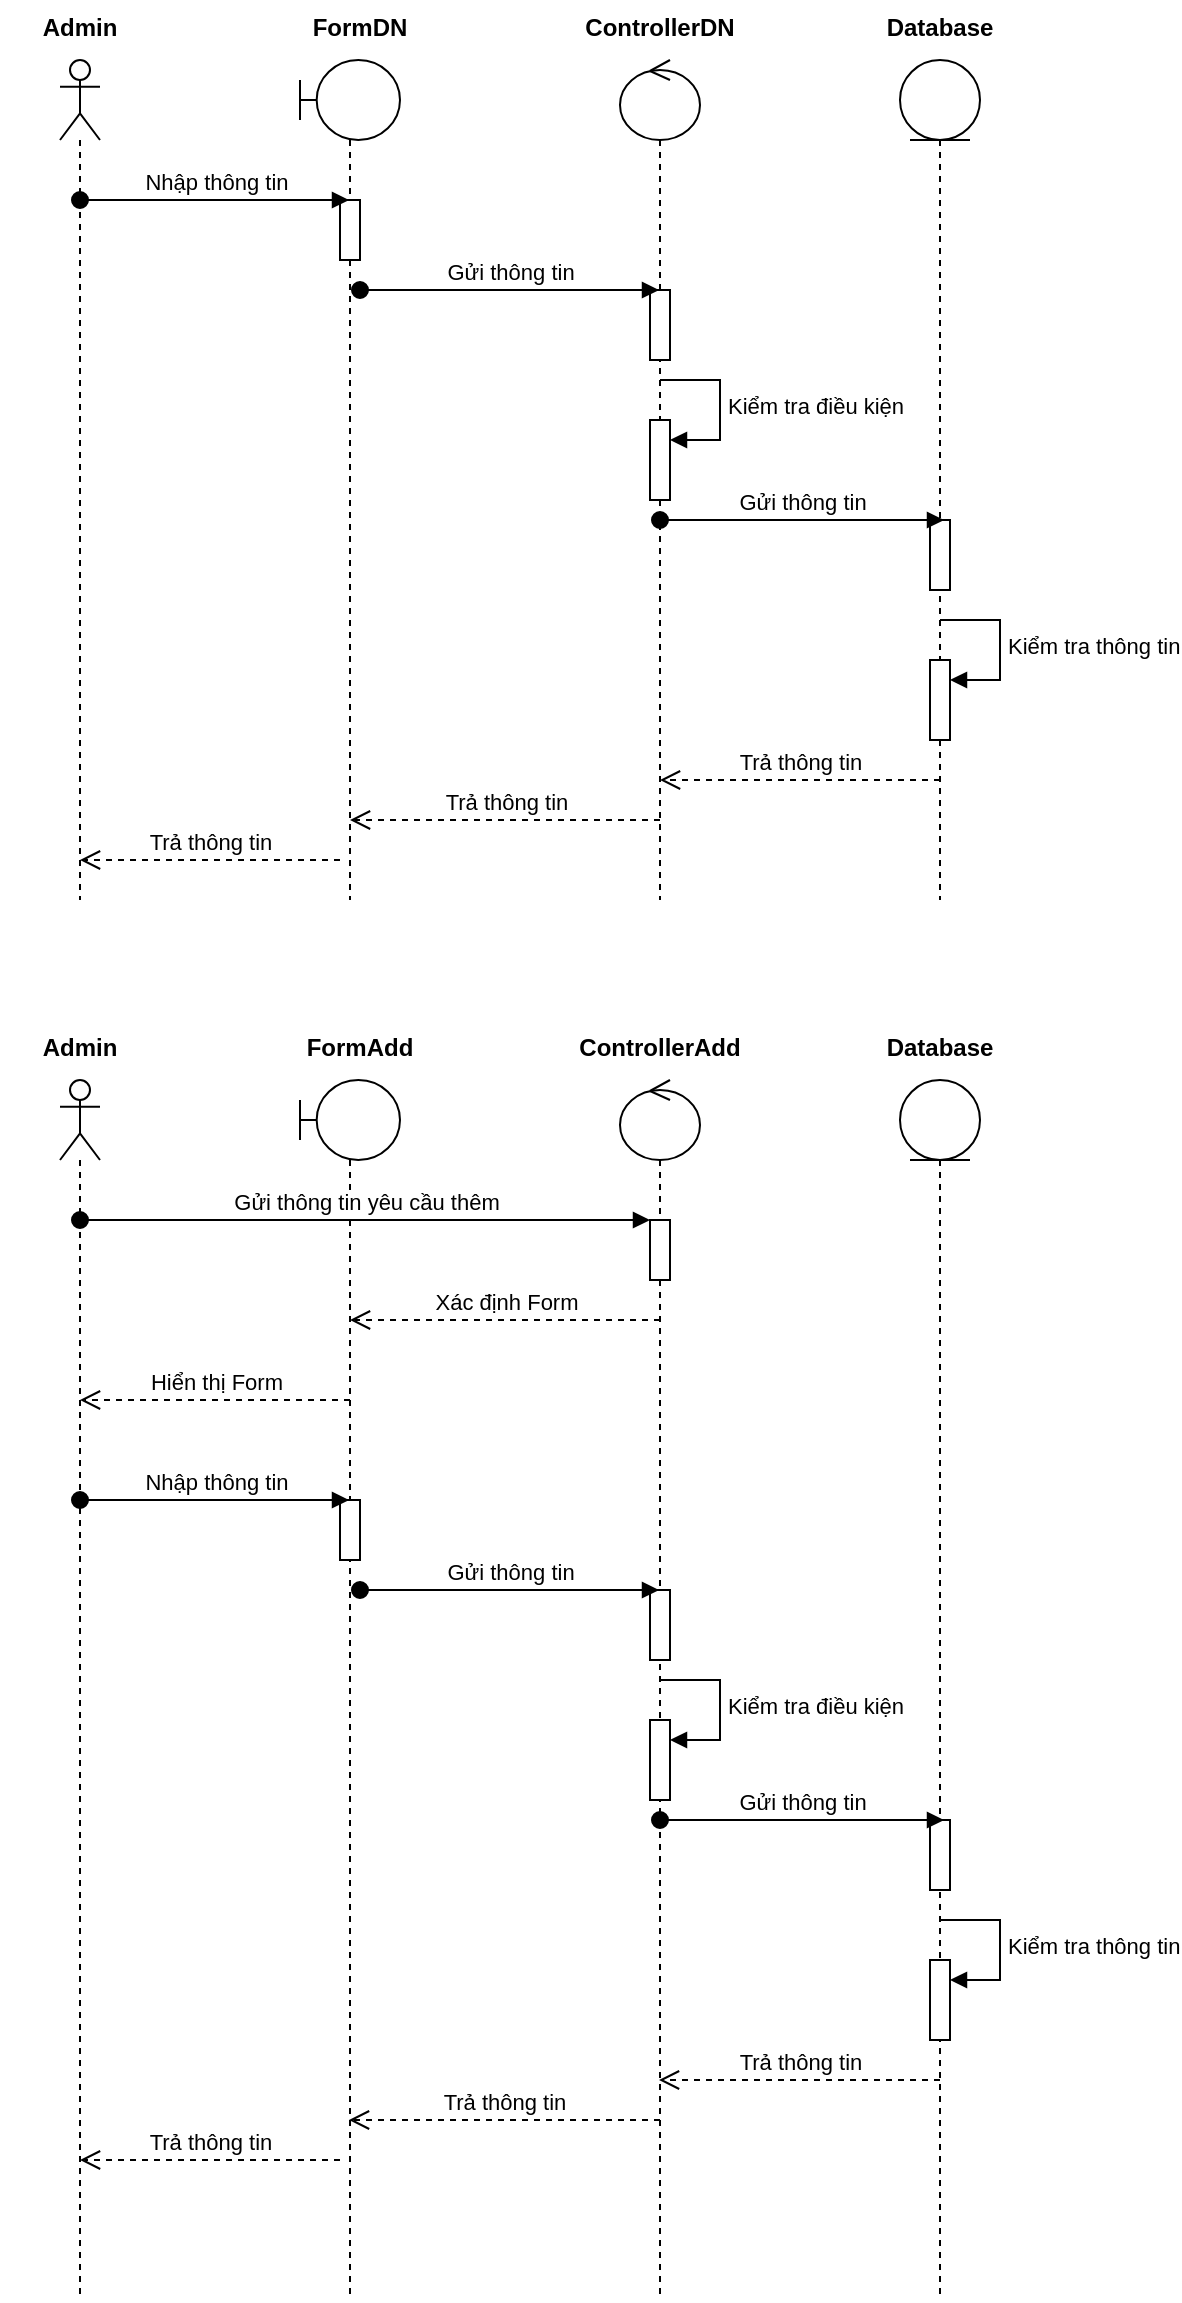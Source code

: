 <mxfile version="20.8.20" type="github">
  <diagram name="Page-1" id="2YBvvXClWsGukQMizWep">
    <mxGraphModel dx="880" dy="452" grid="1" gridSize="10" guides="1" tooltips="1" connect="1" arrows="1" fold="1" page="1" pageScale="1" pageWidth="850" pageHeight="1100" math="0" shadow="0">
      <root>
        <mxCell id="0" />
        <mxCell id="1" parent="0" />
        <mxCell id="ZJ23gMwcGeVNAdZeZlUA-1" value="" style="shape=umlLifeline;perimeter=lifelinePerimeter;whiteSpace=wrap;html=1;container=0;dropTarget=0;collapsible=0;recursiveResize=0;outlineConnect=0;portConstraint=eastwest;newEdgeStyle={&quot;edgeStyle&quot;:&quot;elbowEdgeStyle&quot;,&quot;elbow&quot;:&quot;vertical&quot;,&quot;curved&quot;:0,&quot;rounded&quot;:0};participant=umlActor;" vertex="1" parent="1">
          <mxGeometry x="50" y="40" width="20" height="420" as="geometry" />
        </mxCell>
        <mxCell id="ZJ23gMwcGeVNAdZeZlUA-2" value="" style="shape=umlLifeline;perimeter=lifelinePerimeter;whiteSpace=wrap;html=1;container=0;dropTarget=0;collapsible=0;recursiveResize=0;outlineConnect=0;portConstraint=eastwest;newEdgeStyle={&quot;edgeStyle&quot;:&quot;elbowEdgeStyle&quot;,&quot;elbow&quot;:&quot;vertical&quot;,&quot;curved&quot;:0,&quot;rounded&quot;:0};participant=umlControl;" vertex="1" parent="1">
          <mxGeometry x="330" y="40" width="40" height="420" as="geometry" />
        </mxCell>
        <mxCell id="ZJ23gMwcGeVNAdZeZlUA-7" value="" style="html=1;points=[];perimeter=orthogonalPerimeter;outlineConnect=0;targetShapes=umlLifeline;portConstraint=eastwest;newEdgeStyle={&quot;edgeStyle&quot;:&quot;elbowEdgeStyle&quot;,&quot;elbow&quot;:&quot;vertical&quot;,&quot;curved&quot;:0,&quot;rounded&quot;:0};" vertex="1" parent="ZJ23gMwcGeVNAdZeZlUA-2">
          <mxGeometry x="15" y="115" width="10" height="35" as="geometry" />
        </mxCell>
        <mxCell id="ZJ23gMwcGeVNAdZeZlUA-11" value="" style="html=1;points=[];perimeter=orthogonalPerimeter;outlineConnect=0;targetShapes=umlLifeline;portConstraint=eastwest;newEdgeStyle={&quot;edgeStyle&quot;:&quot;elbowEdgeStyle&quot;,&quot;elbow&quot;:&quot;vertical&quot;,&quot;curved&quot;:0,&quot;rounded&quot;:0};" vertex="1" parent="ZJ23gMwcGeVNAdZeZlUA-2">
          <mxGeometry x="15" y="180" width="10" height="40" as="geometry" />
        </mxCell>
        <mxCell id="ZJ23gMwcGeVNAdZeZlUA-12" value="Kiểm tra điều kiện" style="html=1;align=left;spacingLeft=2;endArrow=block;rounded=0;edgeStyle=orthogonalEdgeStyle;curved=0;rounded=0;" edge="1" target="ZJ23gMwcGeVNAdZeZlUA-11" parent="ZJ23gMwcGeVNAdZeZlUA-2">
          <mxGeometry relative="1" as="geometry">
            <mxPoint x="20" y="160" as="sourcePoint" />
            <Array as="points">
              <mxPoint x="50" y="190" />
            </Array>
          </mxGeometry>
        </mxCell>
        <mxCell id="ZJ23gMwcGeVNAdZeZlUA-3" value="" style="shape=umlLifeline;perimeter=lifelinePerimeter;whiteSpace=wrap;html=1;container=0;dropTarget=0;collapsible=0;recursiveResize=0;outlineConnect=0;portConstraint=eastwest;newEdgeStyle={&quot;edgeStyle&quot;:&quot;elbowEdgeStyle&quot;,&quot;elbow&quot;:&quot;vertical&quot;,&quot;curved&quot;:0,&quot;rounded&quot;:0};participant=umlBoundary;" vertex="1" parent="1">
          <mxGeometry x="170" y="40" width="50" height="420" as="geometry" />
        </mxCell>
        <mxCell id="ZJ23gMwcGeVNAdZeZlUA-5" value="" style="html=1;points=[];perimeter=orthogonalPerimeter;outlineConnect=0;targetShapes=umlLifeline;portConstraint=eastwest;newEdgeStyle={&quot;edgeStyle&quot;:&quot;elbowEdgeStyle&quot;,&quot;elbow&quot;:&quot;vertical&quot;,&quot;curved&quot;:0,&quot;rounded&quot;:0};" vertex="1" parent="ZJ23gMwcGeVNAdZeZlUA-3">
          <mxGeometry x="20" y="70" width="10" height="30" as="geometry" />
        </mxCell>
        <mxCell id="ZJ23gMwcGeVNAdZeZlUA-4" value="" style="shape=umlLifeline;perimeter=lifelinePerimeter;whiteSpace=wrap;html=1;container=0;dropTarget=0;collapsible=0;recursiveResize=0;outlineConnect=0;portConstraint=eastwest;newEdgeStyle={&quot;edgeStyle&quot;:&quot;elbowEdgeStyle&quot;,&quot;elbow&quot;:&quot;vertical&quot;,&quot;curved&quot;:0,&quot;rounded&quot;:0};participant=umlEntity;" vertex="1" parent="1">
          <mxGeometry x="470" y="40" width="40" height="420" as="geometry" />
        </mxCell>
        <mxCell id="ZJ23gMwcGeVNAdZeZlUA-9" value="" style="html=1;points=[];perimeter=orthogonalPerimeter;outlineConnect=0;targetShapes=umlLifeline;portConstraint=eastwest;newEdgeStyle={&quot;edgeStyle&quot;:&quot;elbowEdgeStyle&quot;,&quot;elbow&quot;:&quot;vertical&quot;,&quot;curved&quot;:0,&quot;rounded&quot;:0};" vertex="1" parent="ZJ23gMwcGeVNAdZeZlUA-4">
          <mxGeometry x="15" y="230" width="10" height="35" as="geometry" />
        </mxCell>
        <mxCell id="ZJ23gMwcGeVNAdZeZlUA-16" value="" style="html=1;points=[];perimeter=orthogonalPerimeter;outlineConnect=0;targetShapes=umlLifeline;portConstraint=eastwest;newEdgeStyle={&quot;edgeStyle&quot;:&quot;elbowEdgeStyle&quot;,&quot;elbow&quot;:&quot;vertical&quot;,&quot;curved&quot;:0,&quot;rounded&quot;:0};" vertex="1" parent="ZJ23gMwcGeVNAdZeZlUA-4">
          <mxGeometry x="15" y="300" width="10" height="40" as="geometry" />
        </mxCell>
        <mxCell id="ZJ23gMwcGeVNAdZeZlUA-17" value="Kiểm tra thông tin" style="html=1;align=left;spacingLeft=2;endArrow=block;rounded=0;edgeStyle=orthogonalEdgeStyle;curved=0;rounded=0;" edge="1" parent="ZJ23gMwcGeVNAdZeZlUA-4" target="ZJ23gMwcGeVNAdZeZlUA-16">
          <mxGeometry relative="1" as="geometry">
            <mxPoint x="20" y="280" as="sourcePoint" />
            <Array as="points">
              <mxPoint x="50" y="310" />
            </Array>
          </mxGeometry>
        </mxCell>
        <mxCell id="ZJ23gMwcGeVNAdZeZlUA-6" value="Nhập thông tin" style="html=1;verticalAlign=bottom;startArrow=oval;endArrow=block;startSize=8;edgeStyle=elbowEdgeStyle;elbow=vertical;curved=0;rounded=0;" edge="1" target="ZJ23gMwcGeVNAdZeZlUA-3" parent="1">
          <mxGeometry relative="1" as="geometry">
            <mxPoint x="60" y="110" as="sourcePoint" />
          </mxGeometry>
        </mxCell>
        <mxCell id="ZJ23gMwcGeVNAdZeZlUA-8" value="Gửi thông tin" style="html=1;verticalAlign=bottom;startArrow=oval;endArrow=block;startSize=8;edgeStyle=elbowEdgeStyle;elbow=vertical;curved=0;rounded=0;" edge="1" target="ZJ23gMwcGeVNAdZeZlUA-2" parent="1">
          <mxGeometry relative="1" as="geometry">
            <mxPoint x="200" y="155" as="sourcePoint" />
          </mxGeometry>
        </mxCell>
        <mxCell id="ZJ23gMwcGeVNAdZeZlUA-10" value="Gửi thông tin" style="html=1;verticalAlign=bottom;startArrow=oval;endArrow=block;startSize=8;edgeStyle=elbowEdgeStyle;elbow=vertical;curved=0;rounded=0;" edge="1" parent="1">
          <mxGeometry relative="1" as="geometry">
            <mxPoint x="350" y="270" as="sourcePoint" />
            <mxPoint x="492" y="270" as="targetPoint" />
          </mxGeometry>
        </mxCell>
        <mxCell id="ZJ23gMwcGeVNAdZeZlUA-18" value="Trả thông tin" style="html=1;verticalAlign=bottom;endArrow=open;dashed=1;endSize=8;edgeStyle=elbowEdgeStyle;elbow=vertical;curved=0;rounded=0;" edge="1" parent="1" target="ZJ23gMwcGeVNAdZeZlUA-2">
          <mxGeometry relative="1" as="geometry">
            <mxPoint x="490" y="400" as="sourcePoint" />
            <mxPoint x="410" y="400" as="targetPoint" />
          </mxGeometry>
        </mxCell>
        <mxCell id="ZJ23gMwcGeVNAdZeZlUA-19" value="Trả thông tin" style="html=1;verticalAlign=bottom;endArrow=open;dashed=1;endSize=8;edgeStyle=elbowEdgeStyle;elbow=vertical;curved=0;rounded=0;" edge="1" parent="1" target="ZJ23gMwcGeVNAdZeZlUA-3">
          <mxGeometry relative="1" as="geometry">
            <mxPoint x="350" y="420" as="sourcePoint" />
            <mxPoint x="210" y="420" as="targetPoint" />
          </mxGeometry>
        </mxCell>
        <mxCell id="ZJ23gMwcGeVNAdZeZlUA-20" value="Trả thông tin" style="html=1;verticalAlign=bottom;endArrow=open;dashed=1;endSize=8;edgeStyle=elbowEdgeStyle;elbow=vertical;curved=0;rounded=0;" edge="1" parent="1">
          <mxGeometry relative="1" as="geometry">
            <mxPoint x="190" y="440" as="sourcePoint" />
            <mxPoint x="60" y="440" as="targetPoint" />
          </mxGeometry>
        </mxCell>
        <mxCell id="ZJ23gMwcGeVNAdZeZlUA-21" value="Admin" style="text;align=center;fontStyle=1;verticalAlign=middle;spacingLeft=3;spacingRight=3;strokeColor=none;rotatable=0;points=[[0,0.5],[1,0.5]];portConstraint=eastwest;" vertex="1" parent="1">
          <mxGeometry x="20" y="10" width="80" height="26" as="geometry" />
        </mxCell>
        <mxCell id="ZJ23gMwcGeVNAdZeZlUA-23" value="FormDN" style="text;align=center;fontStyle=1;verticalAlign=middle;spacingLeft=3;spacingRight=3;strokeColor=none;rotatable=0;points=[[0,0.5],[1,0.5]];portConstraint=eastwest;" vertex="1" parent="1">
          <mxGeometry x="160" y="10" width="80" height="26" as="geometry" />
        </mxCell>
        <mxCell id="ZJ23gMwcGeVNAdZeZlUA-24" value="ControllerDN" style="text;align=center;fontStyle=1;verticalAlign=middle;spacingLeft=3;spacingRight=3;strokeColor=none;rotatable=0;points=[[0,0.5],[1,0.5]];portConstraint=eastwest;" vertex="1" parent="1">
          <mxGeometry x="310" y="10" width="80" height="26" as="geometry" />
        </mxCell>
        <mxCell id="ZJ23gMwcGeVNAdZeZlUA-25" value="Database" style="text;align=center;fontStyle=1;verticalAlign=middle;spacingLeft=3;spacingRight=3;strokeColor=none;rotatable=0;points=[[0,0.5],[1,0.5]];portConstraint=eastwest;" vertex="1" parent="1">
          <mxGeometry x="450" y="10" width="80" height="26" as="geometry" />
        </mxCell>
        <mxCell id="ZJ23gMwcGeVNAdZeZlUA-26" value="" style="shape=umlLifeline;perimeter=lifelinePerimeter;whiteSpace=wrap;html=1;container=0;dropTarget=0;collapsible=0;recursiveResize=0;outlineConnect=0;portConstraint=eastwest;newEdgeStyle={&quot;edgeStyle&quot;:&quot;elbowEdgeStyle&quot;,&quot;elbow&quot;:&quot;vertical&quot;,&quot;curved&quot;:0,&quot;rounded&quot;:0};participant=umlActor;" vertex="1" parent="1">
          <mxGeometry x="50" y="550" width="20" height="610" as="geometry" />
        </mxCell>
        <mxCell id="ZJ23gMwcGeVNAdZeZlUA-27" value="" style="shape=umlLifeline;perimeter=lifelinePerimeter;whiteSpace=wrap;html=1;container=0;dropTarget=0;collapsible=0;recursiveResize=0;outlineConnect=0;portConstraint=eastwest;newEdgeStyle={&quot;edgeStyle&quot;:&quot;elbowEdgeStyle&quot;,&quot;elbow&quot;:&quot;vertical&quot;,&quot;curved&quot;:0,&quot;rounded&quot;:0};participant=umlControl;" vertex="1" parent="1">
          <mxGeometry x="330" y="550" width="40" height="610" as="geometry" />
        </mxCell>
        <mxCell id="ZJ23gMwcGeVNAdZeZlUA-28" value="" style="html=1;points=[];perimeter=orthogonalPerimeter;outlineConnect=0;targetShapes=umlLifeline;portConstraint=eastwest;newEdgeStyle={&quot;edgeStyle&quot;:&quot;elbowEdgeStyle&quot;,&quot;elbow&quot;:&quot;vertical&quot;,&quot;curved&quot;:0,&quot;rounded&quot;:0};" vertex="1" parent="ZJ23gMwcGeVNAdZeZlUA-27">
          <mxGeometry x="15" y="255" width="10" height="35" as="geometry" />
        </mxCell>
        <mxCell id="ZJ23gMwcGeVNAdZeZlUA-29" value="" style="html=1;points=[];perimeter=orthogonalPerimeter;outlineConnect=0;targetShapes=umlLifeline;portConstraint=eastwest;newEdgeStyle={&quot;edgeStyle&quot;:&quot;elbowEdgeStyle&quot;,&quot;elbow&quot;:&quot;vertical&quot;,&quot;curved&quot;:0,&quot;rounded&quot;:0};" vertex="1" parent="ZJ23gMwcGeVNAdZeZlUA-27">
          <mxGeometry x="15" y="320" width="10" height="40" as="geometry" />
        </mxCell>
        <mxCell id="ZJ23gMwcGeVNAdZeZlUA-30" value="Kiểm tra điều kiện" style="html=1;align=left;spacingLeft=2;endArrow=block;rounded=0;edgeStyle=orthogonalEdgeStyle;curved=0;rounded=0;" edge="1" parent="ZJ23gMwcGeVNAdZeZlUA-27" target="ZJ23gMwcGeVNAdZeZlUA-29">
          <mxGeometry relative="1" as="geometry">
            <mxPoint x="20" y="300" as="sourcePoint" />
            <Array as="points">
              <mxPoint x="50" y="330" />
            </Array>
          </mxGeometry>
        </mxCell>
        <mxCell id="ZJ23gMwcGeVNAdZeZlUA-47" value="" style="html=1;points=[];perimeter=orthogonalPerimeter;outlineConnect=0;targetShapes=umlLifeline;portConstraint=eastwest;newEdgeStyle={&quot;edgeStyle&quot;:&quot;elbowEdgeStyle&quot;,&quot;elbow&quot;:&quot;vertical&quot;,&quot;curved&quot;:0,&quot;rounded&quot;:0};" vertex="1" parent="ZJ23gMwcGeVNAdZeZlUA-27">
          <mxGeometry x="15" y="70" width="10" height="30" as="geometry" />
        </mxCell>
        <mxCell id="ZJ23gMwcGeVNAdZeZlUA-31" value="" style="shape=umlLifeline;perimeter=lifelinePerimeter;whiteSpace=wrap;html=1;container=0;dropTarget=0;collapsible=0;recursiveResize=0;outlineConnect=0;portConstraint=eastwest;newEdgeStyle={&quot;edgeStyle&quot;:&quot;elbowEdgeStyle&quot;,&quot;elbow&quot;:&quot;vertical&quot;,&quot;curved&quot;:0,&quot;rounded&quot;:0};participant=umlBoundary;" vertex="1" parent="1">
          <mxGeometry x="170" y="550" width="50" height="610" as="geometry" />
        </mxCell>
        <mxCell id="ZJ23gMwcGeVNAdZeZlUA-32" value="" style="html=1;points=[];perimeter=orthogonalPerimeter;outlineConnect=0;targetShapes=umlLifeline;portConstraint=eastwest;newEdgeStyle={&quot;edgeStyle&quot;:&quot;elbowEdgeStyle&quot;,&quot;elbow&quot;:&quot;vertical&quot;,&quot;curved&quot;:0,&quot;rounded&quot;:0};" vertex="1" parent="ZJ23gMwcGeVNAdZeZlUA-31">
          <mxGeometry x="20" y="210" width="10" height="30" as="geometry" />
        </mxCell>
        <mxCell id="ZJ23gMwcGeVNAdZeZlUA-48" value="Gửi thông tin yêu cầu thêm" style="html=1;verticalAlign=bottom;startArrow=oval;endArrow=block;startSize=8;edgeStyle=elbowEdgeStyle;elbow=vertical;curved=0;rounded=0;" edge="1" parent="ZJ23gMwcGeVNAdZeZlUA-31" target="ZJ23gMwcGeVNAdZeZlUA-47">
          <mxGeometry relative="1" as="geometry">
            <mxPoint x="-110" y="70" as="sourcePoint" />
            <mxPoint x="24.5" y="70" as="targetPoint" />
          </mxGeometry>
        </mxCell>
        <mxCell id="ZJ23gMwcGeVNAdZeZlUA-33" value="" style="shape=umlLifeline;perimeter=lifelinePerimeter;whiteSpace=wrap;html=1;container=0;dropTarget=0;collapsible=0;recursiveResize=0;outlineConnect=0;portConstraint=eastwest;newEdgeStyle={&quot;edgeStyle&quot;:&quot;elbowEdgeStyle&quot;,&quot;elbow&quot;:&quot;vertical&quot;,&quot;curved&quot;:0,&quot;rounded&quot;:0};participant=umlEntity;" vertex="1" parent="1">
          <mxGeometry x="470" y="550" width="40" height="610" as="geometry" />
        </mxCell>
        <mxCell id="ZJ23gMwcGeVNAdZeZlUA-34" value="" style="html=1;points=[];perimeter=orthogonalPerimeter;outlineConnect=0;targetShapes=umlLifeline;portConstraint=eastwest;newEdgeStyle={&quot;edgeStyle&quot;:&quot;elbowEdgeStyle&quot;,&quot;elbow&quot;:&quot;vertical&quot;,&quot;curved&quot;:0,&quot;rounded&quot;:0};" vertex="1" parent="ZJ23gMwcGeVNAdZeZlUA-33">
          <mxGeometry x="15" y="370" width="10" height="35" as="geometry" />
        </mxCell>
        <mxCell id="ZJ23gMwcGeVNAdZeZlUA-35" value="" style="html=1;points=[];perimeter=orthogonalPerimeter;outlineConnect=0;targetShapes=umlLifeline;portConstraint=eastwest;newEdgeStyle={&quot;edgeStyle&quot;:&quot;elbowEdgeStyle&quot;,&quot;elbow&quot;:&quot;vertical&quot;,&quot;curved&quot;:0,&quot;rounded&quot;:0};" vertex="1" parent="ZJ23gMwcGeVNAdZeZlUA-33">
          <mxGeometry x="15" y="440" width="10" height="40" as="geometry" />
        </mxCell>
        <mxCell id="ZJ23gMwcGeVNAdZeZlUA-36" value="Kiểm tra thông tin" style="html=1;align=left;spacingLeft=2;endArrow=block;rounded=0;edgeStyle=orthogonalEdgeStyle;curved=0;rounded=0;" edge="1" parent="ZJ23gMwcGeVNAdZeZlUA-33" target="ZJ23gMwcGeVNAdZeZlUA-35">
          <mxGeometry relative="1" as="geometry">
            <mxPoint x="20" y="420" as="sourcePoint" />
            <Array as="points">
              <mxPoint x="50" y="450" />
            </Array>
          </mxGeometry>
        </mxCell>
        <mxCell id="ZJ23gMwcGeVNAdZeZlUA-37" value="Nhập thông tin" style="html=1;verticalAlign=bottom;startArrow=oval;endArrow=block;startSize=8;edgeStyle=elbowEdgeStyle;elbow=vertical;curved=0;rounded=0;" edge="1" parent="1">
          <mxGeometry relative="1" as="geometry">
            <mxPoint x="60" y="760" as="sourcePoint" />
            <mxPoint x="194.5" y="760" as="targetPoint" />
          </mxGeometry>
        </mxCell>
        <mxCell id="ZJ23gMwcGeVNAdZeZlUA-38" value="Gửi thông tin" style="html=1;verticalAlign=bottom;startArrow=oval;endArrow=block;startSize=8;edgeStyle=elbowEdgeStyle;elbow=vertical;curved=0;rounded=0;" edge="1" parent="1">
          <mxGeometry relative="1" as="geometry">
            <mxPoint x="200" y="805" as="sourcePoint" />
            <mxPoint x="349.5" y="805" as="targetPoint" />
          </mxGeometry>
        </mxCell>
        <mxCell id="ZJ23gMwcGeVNAdZeZlUA-39" value="Gửi thông tin" style="html=1;verticalAlign=bottom;startArrow=oval;endArrow=block;startSize=8;edgeStyle=elbowEdgeStyle;elbow=vertical;curved=0;rounded=0;" edge="1" parent="1">
          <mxGeometry relative="1" as="geometry">
            <mxPoint x="350" y="920" as="sourcePoint" />
            <mxPoint x="492" y="920" as="targetPoint" />
          </mxGeometry>
        </mxCell>
        <mxCell id="ZJ23gMwcGeVNAdZeZlUA-40" value="Trả thông tin" style="html=1;verticalAlign=bottom;endArrow=open;dashed=1;endSize=8;edgeStyle=elbowEdgeStyle;elbow=vertical;curved=0;rounded=0;" edge="1" parent="1">
          <mxGeometry relative="1" as="geometry">
            <mxPoint x="490" y="1050" as="sourcePoint" />
            <mxPoint x="349.5" y="1050" as="targetPoint" />
          </mxGeometry>
        </mxCell>
        <mxCell id="ZJ23gMwcGeVNAdZeZlUA-41" value="Trả thông tin" style="html=1;verticalAlign=bottom;endArrow=open;dashed=1;endSize=8;edgeStyle=elbowEdgeStyle;elbow=vertical;curved=0;rounded=0;" edge="1" parent="1">
          <mxGeometry relative="1" as="geometry">
            <mxPoint x="350" y="1070" as="sourcePoint" />
            <mxPoint x="194.5" y="1070" as="targetPoint" />
          </mxGeometry>
        </mxCell>
        <mxCell id="ZJ23gMwcGeVNAdZeZlUA-42" value="Trả thông tin" style="html=1;verticalAlign=bottom;endArrow=open;dashed=1;endSize=8;edgeStyle=elbowEdgeStyle;elbow=vertical;curved=0;rounded=0;" edge="1" parent="1">
          <mxGeometry relative="1" as="geometry">
            <mxPoint x="190" y="1090" as="sourcePoint" />
            <mxPoint x="60" y="1090" as="targetPoint" />
          </mxGeometry>
        </mxCell>
        <mxCell id="ZJ23gMwcGeVNAdZeZlUA-43" value="Admin" style="text;align=center;fontStyle=1;verticalAlign=middle;spacingLeft=3;spacingRight=3;strokeColor=none;rotatable=0;points=[[0,0.5],[1,0.5]];portConstraint=eastwest;" vertex="1" parent="1">
          <mxGeometry x="20" y="520" width="80" height="26" as="geometry" />
        </mxCell>
        <mxCell id="ZJ23gMwcGeVNAdZeZlUA-44" value="FormAdd" style="text;align=center;fontStyle=1;verticalAlign=middle;spacingLeft=3;spacingRight=3;strokeColor=none;rotatable=0;points=[[0,0.5],[1,0.5]];portConstraint=eastwest;" vertex="1" parent="1">
          <mxGeometry x="160" y="520" width="80" height="26" as="geometry" />
        </mxCell>
        <mxCell id="ZJ23gMwcGeVNAdZeZlUA-45" value="ControllerAdd" style="text;align=center;fontStyle=1;verticalAlign=middle;spacingLeft=3;spacingRight=3;strokeColor=none;rotatable=0;points=[[0,0.5],[1,0.5]];portConstraint=eastwest;" vertex="1" parent="1">
          <mxGeometry x="310" y="520" width="80" height="26" as="geometry" />
        </mxCell>
        <mxCell id="ZJ23gMwcGeVNAdZeZlUA-46" value="Database" style="text;align=center;fontStyle=1;verticalAlign=middle;spacingLeft=3;spacingRight=3;strokeColor=none;rotatable=0;points=[[0,0.5],[1,0.5]];portConstraint=eastwest;" vertex="1" parent="1">
          <mxGeometry x="450" y="520" width="80" height="26" as="geometry" />
        </mxCell>
        <mxCell id="ZJ23gMwcGeVNAdZeZlUA-49" value="Xác định Form" style="html=1;verticalAlign=bottom;endArrow=open;dashed=1;endSize=8;edgeStyle=elbowEdgeStyle;elbow=vertical;curved=0;rounded=0;" edge="1" parent="1" target="ZJ23gMwcGeVNAdZeZlUA-31">
          <mxGeometry relative="1" as="geometry">
            <mxPoint x="350" y="670" as="sourcePoint" />
            <mxPoint x="270" y="670" as="targetPoint" />
          </mxGeometry>
        </mxCell>
        <mxCell id="ZJ23gMwcGeVNAdZeZlUA-53" value="Hiển thị Form" style="html=1;verticalAlign=bottom;endArrow=open;dashed=1;endSize=8;edgeStyle=elbowEdgeStyle;elbow=vertical;curved=0;rounded=0;" edge="1" parent="1">
          <mxGeometry relative="1" as="geometry">
            <mxPoint x="195" y="710" as="sourcePoint" />
            <mxPoint x="60" y="710" as="targetPoint" />
          </mxGeometry>
        </mxCell>
      </root>
    </mxGraphModel>
  </diagram>
</mxfile>
